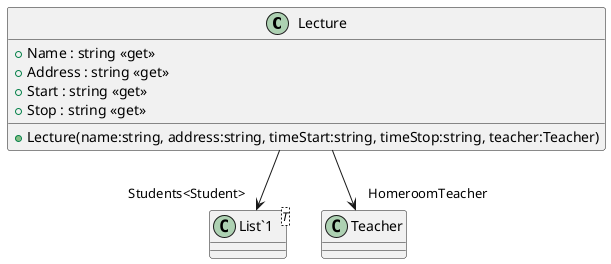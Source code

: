 @startuml
class Lecture {
    + Lecture(name:string, address:string, timeStart:string, timeStop:string, teacher:Teacher)
    + Name : string <<get>>
    + Address : string <<get>>
    + Start : string <<get>>
    + Stop : string <<get>>
}
class "List`1"<T> {
}
Lecture --> "Students<Student>" "List`1"
Lecture --> "HomeroomTeacher" Teacher
@enduml
